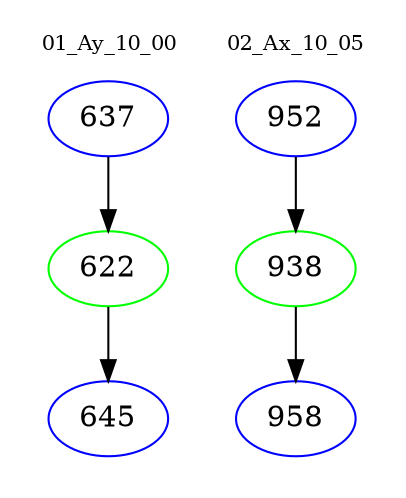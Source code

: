 digraph{
subgraph cluster_0 {
color = white
label = "01_Ay_10_00";
fontsize=10;
T0_637 [label="637", color="blue"]
T0_637 -> T0_622 [color="black"]
T0_622 [label="622", color="green"]
T0_622 -> T0_645 [color="black"]
T0_645 [label="645", color="blue"]
}
subgraph cluster_1 {
color = white
label = "02_Ax_10_05";
fontsize=10;
T1_952 [label="952", color="blue"]
T1_952 -> T1_938 [color="black"]
T1_938 [label="938", color="green"]
T1_938 -> T1_958 [color="black"]
T1_958 [label="958", color="blue"]
}
}

